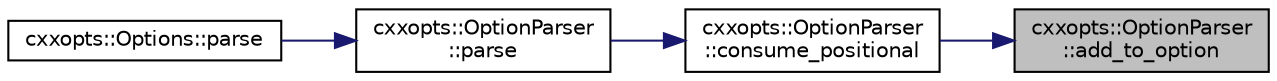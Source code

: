 digraph "cxxopts::OptionParser::add_to_option"
{
 // LATEX_PDF_SIZE
  edge [fontname="Helvetica",fontsize="10",labelfontname="Helvetica",labelfontsize="10"];
  node [fontname="Helvetica",fontsize="10",shape=record];
  rankdir="RL";
  Node1 [label="cxxopts::OptionParser\l::add_to_option",height=0.2,width=0.4,color="black", fillcolor="grey75", style="filled", fontcolor="black",tooltip=" "];
  Node1 -> Node2 [dir="back",color="midnightblue",fontsize="10",style="solid",fontname="Helvetica"];
  Node2 [label="cxxopts::OptionParser\l::consume_positional",height=0.2,width=0.4,color="black", fillcolor="white", style="filled",URL="$classcxxopts_1_1_option_parser.html#a4d595d8f6f34760bc2248d1b96af53a4",tooltip=" "];
  Node2 -> Node3 [dir="back",color="midnightblue",fontsize="10",style="solid",fontname="Helvetica"];
  Node3 [label="cxxopts::OptionParser\l::parse",height=0.2,width=0.4,color="black", fillcolor="white", style="filled",URL="$classcxxopts_1_1_option_parser.html#a4218816ce33c211b54acb9e71603ea0b",tooltip=" "];
  Node3 -> Node4 [dir="back",color="midnightblue",fontsize="10",style="solid",fontname="Helvetica"];
  Node4 [label="cxxopts::Options::parse",height=0.2,width=0.4,color="black", fillcolor="white", style="filled",URL="$classcxxopts_1_1_options.html#a3e740564cc4c991078f1451e1fcd082b",tooltip=" "];
}

